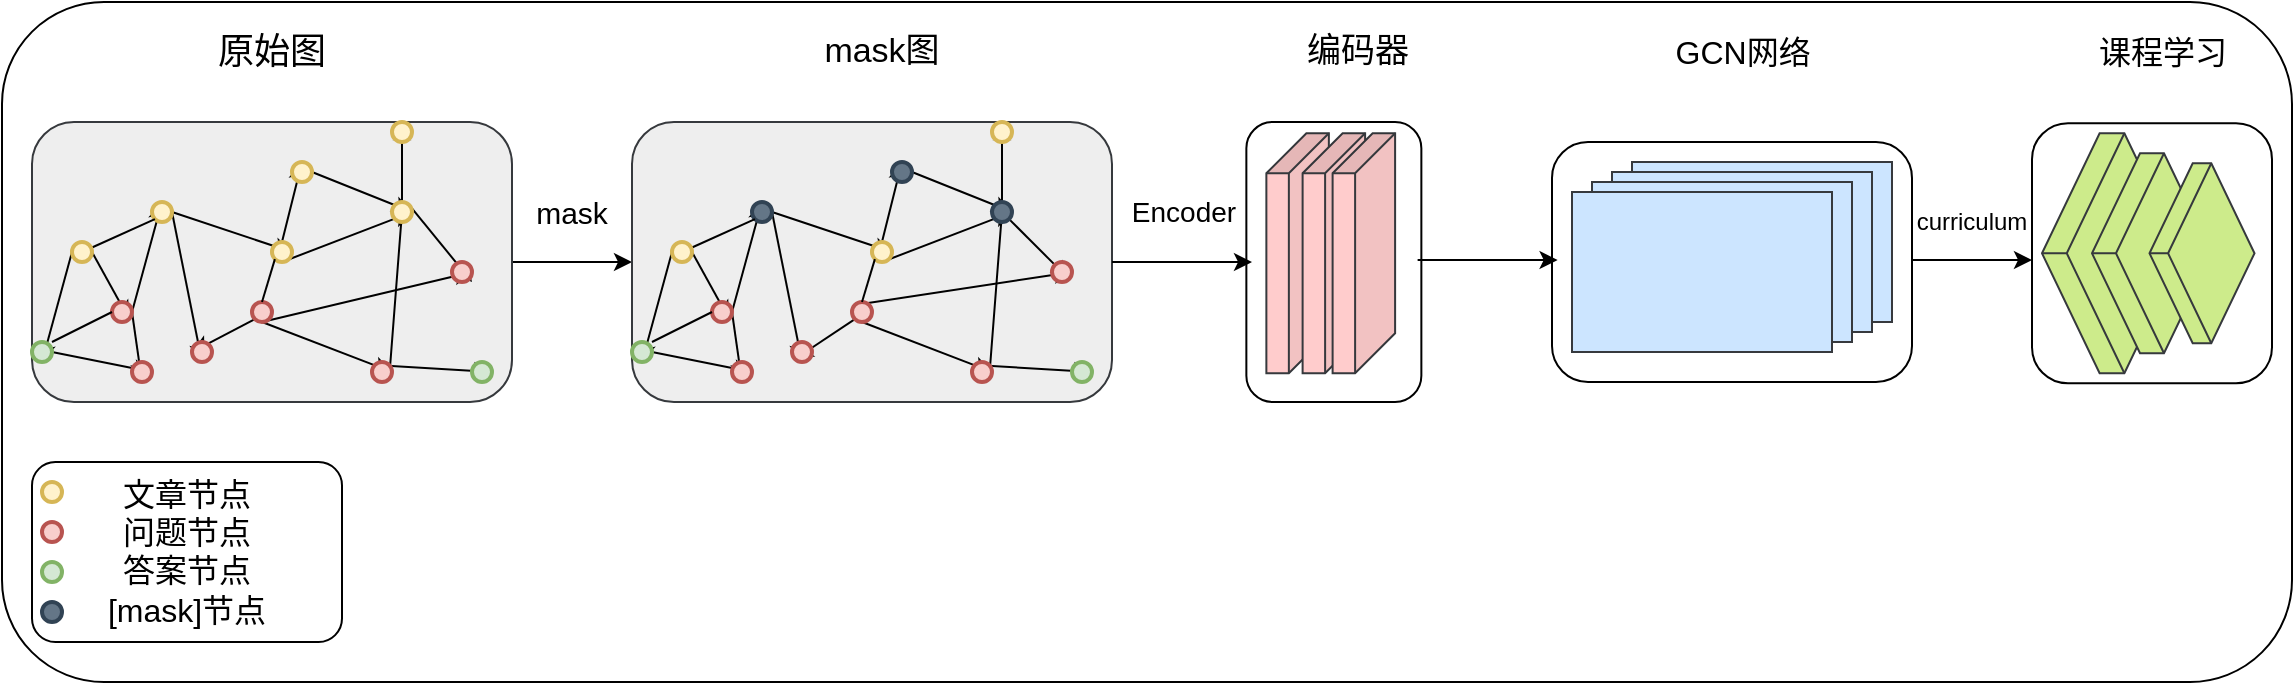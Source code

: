 <mxfile version="21.7.5" type="github">
  <diagram name="第 1 页" id="wDbDpStmYLckKzjeNHgZ">
    <mxGraphModel dx="2074" dy="1142" grid="1" gridSize="10" guides="1" tooltips="1" connect="1" arrows="0" fold="1" page="1" pageScale="1" pageWidth="1169" pageHeight="1654" math="0" shadow="0">
      <root>
        <mxCell id="0" />
        <mxCell id="1" parent="0" />
        <mxCell id="9A0n83xCOpQtDjJIcSjp-189" value="" style="rounded=1;whiteSpace=wrap;html=1;" vertex="1" parent="1">
          <mxGeometry x="5" y="130" width="1145" height="340" as="geometry" />
        </mxCell>
        <mxCell id="9A0n83xCOpQtDjJIcSjp-182" value="" style="rounded=1;whiteSpace=wrap;html=1;" vertex="1" parent="1">
          <mxGeometry x="1020" y="190.63" width="120" height="130" as="geometry" />
        </mxCell>
        <mxCell id="9A0n83xCOpQtDjJIcSjp-173" value="" style="rounded=1;whiteSpace=wrap;html=1;" vertex="1" parent="1">
          <mxGeometry x="780" y="200" width="180" height="120" as="geometry" />
        </mxCell>
        <mxCell id="9A0n83xCOpQtDjJIcSjp-152" value="" style="rounded=1;whiteSpace=wrap;html=1;" vertex="1" parent="1">
          <mxGeometry x="627.18" y="190" width="87.5" height="140" as="geometry" />
        </mxCell>
        <mxCell id="9A0n83xCOpQtDjJIcSjp-109" style="edgeStyle=none;rounded=0;orthogonalLoop=1;jettySize=auto;html=1;exitX=1;exitY=0.5;exitDx=0;exitDy=0;entryX=0;entryY=0.5;entryDx=0;entryDy=0;" edge="1" parent="1" source="9A0n83xCOpQtDjJIcSjp-106" target="9A0n83xCOpQtDjJIcSjp-110">
          <mxGeometry relative="1" as="geometry">
            <mxPoint x="310" y="256" as="targetPoint" />
            <mxPoint x="270" y="256" as="sourcePoint" />
          </mxGeometry>
        </mxCell>
        <mxCell id="9A0n83xCOpQtDjJIcSjp-106" value="" style="rounded=1;whiteSpace=wrap;html=1;fillColor=#eeeeee;strokeColor=#36393d;" vertex="1" parent="1">
          <mxGeometry x="20" y="190" width="240" height="140" as="geometry" />
        </mxCell>
        <mxCell id="9A0n83xCOpQtDjJIcSjp-24" value="&lt;font style=&quot;font-size: 16px;&quot;&gt;文章节点&lt;br&gt;问题节点&lt;br&gt;答案节点&lt;br&gt;[mask]节点&lt;br&gt;&lt;br&gt;&lt;/font&gt;" style="rounded=1;whiteSpace=wrap;html=1;arcSize=13;verticalAlign=top;align=center;" vertex="1" parent="1">
          <mxGeometry x="20" y="360" width="155" height="90" as="geometry" />
        </mxCell>
        <mxCell id="9A0n83xCOpQtDjJIcSjp-25" style="edgeStyle=none;rounded=0;orthogonalLoop=1;jettySize=auto;html=1;exitX=1;exitY=0.5;exitDx=0;exitDy=0;exitPerimeter=0;entryX=0.855;entryY=0.855;entryDx=0;entryDy=0;entryPerimeter=0;spacingRight=0;" edge="1" parent="1" source="9A0n83xCOpQtDjJIcSjp-1" target="9A0n83xCOpQtDjJIcSjp-2">
          <mxGeometry relative="1" as="geometry" />
        </mxCell>
        <mxCell id="9A0n83xCOpQtDjJIcSjp-41" style="edgeStyle=none;rounded=0;orthogonalLoop=1;jettySize=auto;html=1;exitX=0;exitY=0.5;exitDx=0;exitDy=0;exitPerimeter=0;entryX=0.5;entryY=1;entryDx=0;entryDy=0;entryPerimeter=0;spacingRight=0;" edge="1" parent="1" source="9A0n83xCOpQtDjJIcSjp-1" target="9A0n83xCOpQtDjJIcSjp-3">
          <mxGeometry relative="1" as="geometry" />
        </mxCell>
        <mxCell id="9A0n83xCOpQtDjJIcSjp-42" style="edgeStyle=none;rounded=0;orthogonalLoop=1;jettySize=auto;html=1;exitX=1;exitY=0.5;exitDx=0;exitDy=0;exitPerimeter=0;entryX=0.5;entryY=1;entryDx=0;entryDy=0;entryPerimeter=0;spacingRight=0;" edge="1" parent="1" source="9A0n83xCOpQtDjJIcSjp-2" target="9A0n83xCOpQtDjJIcSjp-8">
          <mxGeometry relative="1" as="geometry" />
        </mxCell>
        <mxCell id="9A0n83xCOpQtDjJIcSjp-99" style="edgeStyle=none;rounded=0;orthogonalLoop=1;jettySize=auto;html=1;exitX=1;exitY=0.5;exitDx=0;exitDy=0;exitPerimeter=0;entryX=0.5;entryY=0;entryDx=0;entryDy=0;entryPerimeter=0;" edge="1" parent="1" source="9A0n83xCOpQtDjJIcSjp-2" target="9A0n83xCOpQtDjJIcSjp-4">
          <mxGeometry relative="1" as="geometry" />
        </mxCell>
        <mxCell id="9A0n83xCOpQtDjJIcSjp-2" value="" style="strokeWidth=2;html=1;shape=mxgraph.flowchart.start_2;whiteSpace=wrap;spacingRight=0;fillColor=#f8cecc;strokeColor=#b85450;" vertex="1" parent="1">
          <mxGeometry x="60" y="280" width="10" height="10" as="geometry" />
        </mxCell>
        <mxCell id="9A0n83xCOpQtDjJIcSjp-31" style="edgeStyle=none;rounded=0;orthogonalLoop=1;jettySize=auto;html=1;exitX=1;exitY=0.5;exitDx=0;exitDy=0;exitPerimeter=0;entryX=1;entryY=0.5;entryDx=0;entryDy=0;entryPerimeter=0;spacingRight=0;" edge="1" parent="1" source="9A0n83xCOpQtDjJIcSjp-3" target="9A0n83xCOpQtDjJIcSjp-8">
          <mxGeometry relative="1" as="geometry" />
        </mxCell>
        <mxCell id="9A0n83xCOpQtDjJIcSjp-3" value="" style="strokeWidth=2;html=1;shape=mxgraph.flowchart.start_2;whiteSpace=wrap;spacingRight=0;fillColor=#d5e8d4;strokeColor=#82b366;" vertex="1" parent="1">
          <mxGeometry x="20" y="300" width="10" height="10" as="geometry" />
        </mxCell>
        <mxCell id="9A0n83xCOpQtDjJIcSjp-44" style="edgeStyle=none;rounded=0;orthogonalLoop=1;jettySize=auto;html=1;exitX=1;exitY=0.5;exitDx=0;exitDy=0;exitPerimeter=0;entryX=1;entryY=0.5;entryDx=0;entryDy=0;entryPerimeter=0;" edge="1" parent="1" source="9A0n83xCOpQtDjJIcSjp-4" target="9A0n83xCOpQtDjJIcSjp-6">
          <mxGeometry relative="1" as="geometry" />
        </mxCell>
        <mxCell id="9A0n83xCOpQtDjJIcSjp-101" style="edgeStyle=none;rounded=0;orthogonalLoop=1;jettySize=auto;html=1;exitX=1;exitY=0.5;exitDx=0;exitDy=0;exitPerimeter=0;entryX=0.5;entryY=1;entryDx=0;entryDy=0;entryPerimeter=0;" edge="1" parent="1" source="9A0n83xCOpQtDjJIcSjp-4" target="9A0n83xCOpQtDjJIcSjp-100">
          <mxGeometry relative="1" as="geometry">
            <mxPoint x="105" y="305" as="targetPoint" />
          </mxGeometry>
        </mxCell>
        <mxCell id="9A0n83xCOpQtDjJIcSjp-4" value="" style="strokeWidth=2;html=1;shape=mxgraph.flowchart.start_2;whiteSpace=wrap;spacingRight=0;fillColor=#fff2cc;strokeColor=#d6b656;" vertex="1" parent="1">
          <mxGeometry x="80" y="230" width="10" height="10" as="geometry" />
        </mxCell>
        <mxCell id="9A0n83xCOpQtDjJIcSjp-51" style="edgeStyle=none;rounded=0;orthogonalLoop=1;jettySize=auto;html=1;exitX=0.5;exitY=1;exitDx=0;exitDy=0;exitPerimeter=0;entryX=1;entryY=0.5;entryDx=0;entryDy=0;entryPerimeter=0;" edge="1" parent="1" source="9A0n83xCOpQtDjJIcSjp-5" target="9A0n83xCOpQtDjJIcSjp-46">
          <mxGeometry relative="1" as="geometry" />
        </mxCell>
        <mxCell id="9A0n83xCOpQtDjJIcSjp-102" style="edgeStyle=none;rounded=0;orthogonalLoop=1;jettySize=auto;html=1;exitX=0.145;exitY=0.855;exitDx=0;exitDy=0;exitPerimeter=0;entryX=0;entryY=0.5;entryDx=0;entryDy=0;entryPerimeter=0;" edge="1" parent="1" source="9A0n83xCOpQtDjJIcSjp-5" target="9A0n83xCOpQtDjJIcSjp-100">
          <mxGeometry relative="1" as="geometry">
            <mxPoint x="105" y="310" as="targetPoint" />
          </mxGeometry>
        </mxCell>
        <mxCell id="9A0n83xCOpQtDjJIcSjp-108" style="edgeStyle=none;rounded=0;orthogonalLoop=1;jettySize=auto;html=1;exitX=0.5;exitY=1;exitDx=0;exitDy=0;exitPerimeter=0;" edge="1" parent="1" source="9A0n83xCOpQtDjJIcSjp-5">
          <mxGeometry relative="1" as="geometry">
            <mxPoint x="240" y="265" as="targetPoint" />
          </mxGeometry>
        </mxCell>
        <mxCell id="9A0n83xCOpQtDjJIcSjp-5" value="" style="strokeWidth=2;html=1;shape=mxgraph.flowchart.start_2;whiteSpace=wrap;fillColor=#f8cecc;strokeColor=#b85450;" vertex="1" parent="1">
          <mxGeometry x="130" y="280" width="10" height="10" as="geometry" />
        </mxCell>
        <mxCell id="9A0n83xCOpQtDjJIcSjp-40" style="edgeStyle=none;rounded=0;orthogonalLoop=1;jettySize=auto;html=1;exitX=0.5;exitY=0;exitDx=0;exitDy=0;exitPerimeter=0;entryX=0.5;entryY=0;entryDx=0;entryDy=0;entryPerimeter=0;" edge="1" parent="1" source="9A0n83xCOpQtDjJIcSjp-6" target="9A0n83xCOpQtDjJIcSjp-7">
          <mxGeometry relative="1" as="geometry" />
        </mxCell>
        <mxCell id="9A0n83xCOpQtDjJIcSjp-54" style="edgeStyle=none;rounded=0;orthogonalLoop=1;jettySize=auto;html=1;exitX=0.5;exitY=1;exitDx=0;exitDy=0;exitPerimeter=0;entryX=1;entryY=0.5;entryDx=0;entryDy=0;entryPerimeter=0;" edge="1" parent="1" source="9A0n83xCOpQtDjJIcSjp-6" target="9A0n83xCOpQtDjJIcSjp-47">
          <mxGeometry relative="1" as="geometry" />
        </mxCell>
        <mxCell id="9A0n83xCOpQtDjJIcSjp-6" value="" style="strokeWidth=2;html=1;shape=mxgraph.flowchart.start_2;whiteSpace=wrap;fillColor=#fff2cc;strokeColor=#d6b656;" vertex="1" parent="1">
          <mxGeometry x="140" y="250" width="10" height="10" as="geometry" />
        </mxCell>
        <mxCell id="9A0n83xCOpQtDjJIcSjp-52" style="edgeStyle=none;rounded=0;orthogonalLoop=1;jettySize=auto;html=1;exitX=1;exitY=0.5;exitDx=0;exitDy=0;exitPerimeter=0;entryX=1;entryY=0.5;entryDx=0;entryDy=0;entryPerimeter=0;" edge="1" parent="1" source="9A0n83xCOpQtDjJIcSjp-7" target="9A0n83xCOpQtDjJIcSjp-47">
          <mxGeometry relative="1" as="geometry" />
        </mxCell>
        <mxCell id="9A0n83xCOpQtDjJIcSjp-7" value="" style="strokeWidth=2;html=1;shape=mxgraph.flowchart.start_2;whiteSpace=wrap;fillColor=#fff2cc;strokeColor=#d6b656;" vertex="1" parent="1">
          <mxGeometry x="150" y="210" width="10" height="10" as="geometry" />
        </mxCell>
        <mxCell id="9A0n83xCOpQtDjJIcSjp-8" value="" style="strokeWidth=2;html=1;shape=mxgraph.flowchart.start_2;whiteSpace=wrap;spacingRight=0;fillColor=#f8cecc;strokeColor=#b85450;" vertex="1" parent="1">
          <mxGeometry x="70" y="310" width="10" height="10" as="geometry" />
        </mxCell>
        <mxCell id="9A0n83xCOpQtDjJIcSjp-22" value="" style="endArrow=none;html=1;rounded=0;entryX=0.145;entryY=0.855;entryDx=0;entryDy=0;entryPerimeter=0;spacingRight=0;" edge="1" parent="1" source="9A0n83xCOpQtDjJIcSjp-1" target="9A0n83xCOpQtDjJIcSjp-4">
          <mxGeometry width="50" height="50" relative="1" as="geometry">
            <mxPoint x="30" y="260" as="sourcePoint" />
            <mxPoint x="80" y="210" as="targetPoint" />
          </mxGeometry>
        </mxCell>
        <mxCell id="9A0n83xCOpQtDjJIcSjp-28" value="" style="endArrow=none;html=1;rounded=0;entryX=0;entryY=0.5;entryDx=0;entryDy=0;entryPerimeter=0;spacingRight=0;" edge="1" parent="1" target="9A0n83xCOpQtDjJIcSjp-2">
          <mxGeometry width="50" height="50" relative="1" as="geometry">
            <mxPoint x="30" y="300" as="sourcePoint" />
            <mxPoint x="70" y="260" as="targetPoint" />
          </mxGeometry>
        </mxCell>
        <mxCell id="9A0n83xCOpQtDjJIcSjp-29" value="" style="endArrow=none;html=1;rounded=0;entryX=0.145;entryY=0.855;entryDx=0;entryDy=0;entryPerimeter=0;exitX=0.5;exitY=0;exitDx=0;exitDy=0;exitPerimeter=0;" edge="1" parent="1" source="9A0n83xCOpQtDjJIcSjp-5" target="9A0n83xCOpQtDjJIcSjp-6">
          <mxGeometry width="50" height="50" relative="1" as="geometry">
            <mxPoint x="74" y="320" as="sourcePoint" />
            <mxPoint x="130" y="259" as="targetPoint" />
            <Array as="points">
              <mxPoint x="135" y="280" />
            </Array>
          </mxGeometry>
        </mxCell>
        <mxCell id="9A0n83xCOpQtDjJIcSjp-55" style="edgeStyle=none;rounded=0;orthogonalLoop=1;jettySize=auto;html=1;exitX=0.855;exitY=0.855;exitDx=0;exitDy=0;exitPerimeter=0;entryX=0.855;entryY=0.145;entryDx=0;entryDy=0;entryPerimeter=0;" edge="1" parent="1" source="9A0n83xCOpQtDjJIcSjp-46" target="9A0n83xCOpQtDjJIcSjp-47">
          <mxGeometry relative="1" as="geometry">
            <Array as="points">
              <mxPoint x="205" y="235" />
            </Array>
          </mxGeometry>
        </mxCell>
        <mxCell id="9A0n83xCOpQtDjJIcSjp-64" style="edgeStyle=none;rounded=0;orthogonalLoop=1;jettySize=auto;html=1;exitX=0.145;exitY=0.145;exitDx=0;exitDy=0;exitPerimeter=0;entryX=1;entryY=0.5;entryDx=0;entryDy=0;entryPerimeter=0;" edge="1" parent="1" source="9A0n83xCOpQtDjJIcSjp-46" target="9A0n83xCOpQtDjJIcSjp-50">
          <mxGeometry relative="1" as="geometry" />
        </mxCell>
        <mxCell id="9A0n83xCOpQtDjJIcSjp-46" value="" style="strokeWidth=2;html=1;shape=mxgraph.flowchart.start_2;whiteSpace=wrap;fillColor=#f8cecc;strokeColor=#b85450;" vertex="1" parent="1">
          <mxGeometry x="190" y="310" width="10" height="10" as="geometry" />
        </mxCell>
        <mxCell id="9A0n83xCOpQtDjJIcSjp-60" style="edgeStyle=none;rounded=0;orthogonalLoop=1;jettySize=auto;html=1;exitX=0.5;exitY=0;exitDx=0;exitDy=0;exitPerimeter=0;entryX=0.5;entryY=0;entryDx=0;entryDy=0;entryPerimeter=0;" edge="1" parent="1" source="9A0n83xCOpQtDjJIcSjp-47" target="9A0n83xCOpQtDjJIcSjp-48">
          <mxGeometry relative="1" as="geometry" />
        </mxCell>
        <mxCell id="9A0n83xCOpQtDjJIcSjp-65" style="edgeStyle=none;rounded=0;orthogonalLoop=1;jettySize=auto;html=1;exitX=0.855;exitY=0.145;exitDx=0;exitDy=0;exitPerimeter=0;" edge="1" parent="1" source="9A0n83xCOpQtDjJIcSjp-47">
          <mxGeometry relative="1" as="geometry">
            <mxPoint x="240" y="270" as="targetPoint" />
          </mxGeometry>
        </mxCell>
        <mxCell id="9A0n83xCOpQtDjJIcSjp-47" value="" style="strokeWidth=2;html=1;shape=mxgraph.flowchart.start_2;whiteSpace=wrap;fillColor=#fff2cc;strokeColor=#d6b656;" vertex="1" parent="1">
          <mxGeometry x="200" y="230" width="10" height="10" as="geometry" />
        </mxCell>
        <mxCell id="9A0n83xCOpQtDjJIcSjp-48" value="" style="strokeWidth=2;html=1;shape=mxgraph.flowchart.start_2;whiteSpace=wrap;fillColor=#fff2cc;strokeColor=#d6b656;" vertex="1" parent="1">
          <mxGeometry x="200" y="190" width="10" height="10" as="geometry" />
        </mxCell>
        <mxCell id="9A0n83xCOpQtDjJIcSjp-49" value="" style="strokeWidth=2;html=1;shape=mxgraph.flowchart.start_2;whiteSpace=wrap;fillColor=#f8cecc;strokeColor=#b85450;" vertex="1" parent="1">
          <mxGeometry x="230" y="260" width="10" height="10" as="geometry" />
        </mxCell>
        <mxCell id="9A0n83xCOpQtDjJIcSjp-50" value="" style="strokeWidth=2;html=1;shape=mxgraph.flowchart.start_2;whiteSpace=wrap;fillColor=#d5e8d4;strokeColor=#82b366;" vertex="1" parent="1">
          <mxGeometry x="240" y="310" width="10" height="10" as="geometry" />
        </mxCell>
        <mxCell id="9A0n83xCOpQtDjJIcSjp-1" value="" style="strokeWidth=2;html=1;shape=mxgraph.flowchart.start_2;whiteSpace=wrap;spacingRight=0;fillColor=#fff2cc;strokeColor=#d6b656;" vertex="1" parent="1">
          <mxGeometry x="40" y="250" width="10" height="10" as="geometry" />
        </mxCell>
        <mxCell id="9A0n83xCOpQtDjJIcSjp-100" value="" style="strokeWidth=2;html=1;shape=mxgraph.flowchart.start_2;whiteSpace=wrap;spacingRight=0;fillColor=#f8cecc;strokeColor=#b85450;" vertex="1" parent="1">
          <mxGeometry x="100" y="300" width="10" height="10" as="geometry" />
        </mxCell>
        <mxCell id="9A0n83xCOpQtDjJIcSjp-103" value="" style="strokeWidth=2;html=1;shape=mxgraph.flowchart.start_2;whiteSpace=wrap;spacingRight=0;fillColor=#f8cecc;strokeColor=#b85450;" vertex="1" parent="1">
          <mxGeometry x="25" y="390" width="10" height="10" as="geometry" />
        </mxCell>
        <mxCell id="9A0n83xCOpQtDjJIcSjp-104" value="" style="strokeWidth=2;html=1;shape=mxgraph.flowchart.start_2;whiteSpace=wrap;spacingRight=0;fillColor=#fff2cc;strokeColor=#d6b656;" vertex="1" parent="1">
          <mxGeometry x="25" y="370" width="10" height="10" as="geometry" />
        </mxCell>
        <mxCell id="9A0n83xCOpQtDjJIcSjp-105" value="" style="strokeWidth=2;html=1;shape=mxgraph.flowchart.start_2;whiteSpace=wrap;spacingRight=0;fillColor=#d5e8d4;strokeColor=#82b366;" vertex="1" parent="1">
          <mxGeometry x="25" y="410" width="10" height="10" as="geometry" />
        </mxCell>
        <mxCell id="9A0n83xCOpQtDjJIcSjp-110" value="" style="rounded=1;whiteSpace=wrap;html=1;fillColor=#eeeeee;strokeColor=#36393d;" vertex="1" parent="1">
          <mxGeometry x="320" y="190" width="240" height="140" as="geometry" />
        </mxCell>
        <mxCell id="9A0n83xCOpQtDjJIcSjp-111" style="edgeStyle=none;rounded=0;orthogonalLoop=1;jettySize=auto;html=1;exitX=1;exitY=0.5;exitDx=0;exitDy=0;exitPerimeter=0;entryX=0.855;entryY=0.855;entryDx=0;entryDy=0;entryPerimeter=0;spacingRight=0;" edge="1" parent="1" source="9A0n83xCOpQtDjJIcSjp-143" target="9A0n83xCOpQtDjJIcSjp-115">
          <mxGeometry relative="1" as="geometry" />
        </mxCell>
        <mxCell id="9A0n83xCOpQtDjJIcSjp-112" style="edgeStyle=none;rounded=0;orthogonalLoop=1;jettySize=auto;html=1;exitX=0;exitY=0.5;exitDx=0;exitDy=0;exitPerimeter=0;entryX=0.5;entryY=1;entryDx=0;entryDy=0;entryPerimeter=0;spacingRight=0;" edge="1" parent="1" source="9A0n83xCOpQtDjJIcSjp-143" target="9A0n83xCOpQtDjJIcSjp-117">
          <mxGeometry relative="1" as="geometry" />
        </mxCell>
        <mxCell id="9A0n83xCOpQtDjJIcSjp-113" style="edgeStyle=none;rounded=0;orthogonalLoop=1;jettySize=auto;html=1;exitX=1;exitY=0.5;exitDx=0;exitDy=0;exitPerimeter=0;entryX=0.5;entryY=1;entryDx=0;entryDy=0;entryPerimeter=0;spacingRight=0;" edge="1" parent="1" source="9A0n83xCOpQtDjJIcSjp-115" target="9A0n83xCOpQtDjJIcSjp-130">
          <mxGeometry relative="1" as="geometry" />
        </mxCell>
        <mxCell id="9A0n83xCOpQtDjJIcSjp-114" style="edgeStyle=none;rounded=0;orthogonalLoop=1;jettySize=auto;html=1;exitX=1;exitY=0.5;exitDx=0;exitDy=0;exitPerimeter=0;entryX=0.5;entryY=0;entryDx=0;entryDy=0;entryPerimeter=0;" edge="1" parent="1" source="9A0n83xCOpQtDjJIcSjp-115" target="9A0n83xCOpQtDjJIcSjp-120">
          <mxGeometry relative="1" as="geometry" />
        </mxCell>
        <mxCell id="9A0n83xCOpQtDjJIcSjp-115" value="" style="strokeWidth=2;html=1;shape=mxgraph.flowchart.start_2;whiteSpace=wrap;spacingRight=0;fillColor=#f8cecc;strokeColor=#b85450;" vertex="1" parent="1">
          <mxGeometry x="360" y="280" width="10" height="10" as="geometry" />
        </mxCell>
        <mxCell id="9A0n83xCOpQtDjJIcSjp-116" style="edgeStyle=none;rounded=0;orthogonalLoop=1;jettySize=auto;html=1;exitX=1;exitY=0.5;exitDx=0;exitDy=0;exitPerimeter=0;entryX=1;entryY=0.5;entryDx=0;entryDy=0;entryPerimeter=0;spacingRight=0;" edge="1" parent="1" source="9A0n83xCOpQtDjJIcSjp-117" target="9A0n83xCOpQtDjJIcSjp-130">
          <mxGeometry relative="1" as="geometry" />
        </mxCell>
        <mxCell id="9A0n83xCOpQtDjJIcSjp-117" value="" style="strokeWidth=2;html=1;shape=mxgraph.flowchart.start_2;whiteSpace=wrap;spacingRight=0;fillColor=#d5e8d4;strokeColor=#82b366;" vertex="1" parent="1">
          <mxGeometry x="320" y="300" width="10" height="10" as="geometry" />
        </mxCell>
        <mxCell id="9A0n83xCOpQtDjJIcSjp-118" style="edgeStyle=none;rounded=0;orthogonalLoop=1;jettySize=auto;html=1;exitX=1;exitY=0.5;exitDx=0;exitDy=0;exitPerimeter=0;entryX=1;entryY=0.5;entryDx=0;entryDy=0;entryPerimeter=0;" edge="1" parent="1" source="9A0n83xCOpQtDjJIcSjp-120" target="9A0n83xCOpQtDjJIcSjp-127">
          <mxGeometry relative="1" as="geometry" />
        </mxCell>
        <mxCell id="9A0n83xCOpQtDjJIcSjp-119" style="edgeStyle=none;rounded=0;orthogonalLoop=1;jettySize=auto;html=1;exitX=1;exitY=0.5;exitDx=0;exitDy=0;exitPerimeter=0;entryX=0.5;entryY=1;entryDx=0;entryDy=0;entryPerimeter=0;" edge="1" parent="1" source="9A0n83xCOpQtDjJIcSjp-120" target="9A0n83xCOpQtDjJIcSjp-144">
          <mxGeometry relative="1" as="geometry" />
        </mxCell>
        <mxCell id="9A0n83xCOpQtDjJIcSjp-120" value="" style="strokeWidth=2;html=1;shape=mxgraph.flowchart.start_2;whiteSpace=wrap;spacingRight=0;fillColor=#647687;strokeColor=#314354;fontColor=#ffffff;" vertex="1" parent="1">
          <mxGeometry x="380" y="230" width="10" height="10" as="geometry" />
        </mxCell>
        <mxCell id="9A0n83xCOpQtDjJIcSjp-121" style="edgeStyle=none;rounded=0;orthogonalLoop=1;jettySize=auto;html=1;exitX=0.5;exitY=1;exitDx=0;exitDy=0;exitPerimeter=0;entryX=1;entryY=0.5;entryDx=0;entryDy=0;entryPerimeter=0;" edge="1" parent="1" source="9A0n83xCOpQtDjJIcSjp-124" target="9A0n83xCOpQtDjJIcSjp-136">
          <mxGeometry relative="1" as="geometry" />
        </mxCell>
        <mxCell id="9A0n83xCOpQtDjJIcSjp-122" style="edgeStyle=none;rounded=0;orthogonalLoop=1;jettySize=auto;html=1;exitX=0.145;exitY=0.855;exitDx=0;exitDy=0;exitPerimeter=0;entryX=0.145;entryY=0.855;entryDx=0;entryDy=0;entryPerimeter=0;" edge="1" parent="1" source="9A0n83xCOpQtDjJIcSjp-124" target="9A0n83xCOpQtDjJIcSjp-144">
          <mxGeometry relative="1" as="geometry" />
        </mxCell>
        <mxCell id="9A0n83xCOpQtDjJIcSjp-148" style="edgeStyle=none;rounded=0;orthogonalLoop=1;jettySize=auto;html=1;exitX=0.145;exitY=0.145;exitDx=0;exitDy=0;exitPerimeter=0;entryX=1;entryY=0.5;entryDx=0;entryDy=0;entryPerimeter=0;" edge="1" parent="1" source="9A0n83xCOpQtDjJIcSjp-124" target="9A0n83xCOpQtDjJIcSjp-141">
          <mxGeometry relative="1" as="geometry" />
        </mxCell>
        <mxCell id="9A0n83xCOpQtDjJIcSjp-124" value="" style="strokeWidth=2;html=1;shape=mxgraph.flowchart.start_2;whiteSpace=wrap;fillColor=#f8cecc;strokeColor=#b85450;" vertex="1" parent="1">
          <mxGeometry x="430" y="280" width="10" height="10" as="geometry" />
        </mxCell>
        <mxCell id="9A0n83xCOpQtDjJIcSjp-125" style="edgeStyle=none;rounded=0;orthogonalLoop=1;jettySize=auto;html=1;exitX=0.5;exitY=0;exitDx=0;exitDy=0;exitPerimeter=0;entryX=0.5;entryY=0;entryDx=0;entryDy=0;entryPerimeter=0;" edge="1" parent="1" source="9A0n83xCOpQtDjJIcSjp-127" target="9A0n83xCOpQtDjJIcSjp-129">
          <mxGeometry relative="1" as="geometry" />
        </mxCell>
        <mxCell id="9A0n83xCOpQtDjJIcSjp-126" style="edgeStyle=none;rounded=0;orthogonalLoop=1;jettySize=auto;html=1;exitX=0.5;exitY=1;exitDx=0;exitDy=0;exitPerimeter=0;entryX=1;entryY=0.5;entryDx=0;entryDy=0;entryPerimeter=0;" edge="1" parent="1" source="9A0n83xCOpQtDjJIcSjp-127" target="9A0n83xCOpQtDjJIcSjp-139">
          <mxGeometry relative="1" as="geometry" />
        </mxCell>
        <mxCell id="9A0n83xCOpQtDjJIcSjp-127" value="" style="strokeWidth=2;html=1;shape=mxgraph.flowchart.start_2;whiteSpace=wrap;fillColor=#fff2cc;strokeColor=#d6b656;" vertex="1" parent="1">
          <mxGeometry x="440" y="250" width="10" height="10" as="geometry" />
        </mxCell>
        <mxCell id="9A0n83xCOpQtDjJIcSjp-128" style="edgeStyle=none;rounded=0;orthogonalLoop=1;jettySize=auto;html=1;exitX=1;exitY=0.5;exitDx=0;exitDy=0;exitPerimeter=0;entryX=1;entryY=0.5;entryDx=0;entryDy=0;entryPerimeter=0;" edge="1" parent="1" source="9A0n83xCOpQtDjJIcSjp-129" target="9A0n83xCOpQtDjJIcSjp-139">
          <mxGeometry relative="1" as="geometry" />
        </mxCell>
        <mxCell id="9A0n83xCOpQtDjJIcSjp-129" value="" style="strokeWidth=2;html=1;shape=mxgraph.flowchart.start_2;whiteSpace=wrap;fillColor=#647687;strokeColor=#314354;fontColor=#ffffff;" vertex="1" parent="1">
          <mxGeometry x="450" y="210" width="10" height="10" as="geometry" />
        </mxCell>
        <mxCell id="9A0n83xCOpQtDjJIcSjp-130" value="" style="strokeWidth=2;html=1;shape=mxgraph.flowchart.start_2;whiteSpace=wrap;spacingRight=0;fillColor=#f8cecc;strokeColor=#b85450;" vertex="1" parent="1">
          <mxGeometry x="370" y="310" width="10" height="10" as="geometry" />
        </mxCell>
        <mxCell id="9A0n83xCOpQtDjJIcSjp-131" value="" style="endArrow=none;html=1;rounded=0;entryX=0.145;entryY=0.855;entryDx=0;entryDy=0;entryPerimeter=0;spacingRight=0;" edge="1" parent="1" source="9A0n83xCOpQtDjJIcSjp-143" target="9A0n83xCOpQtDjJIcSjp-120">
          <mxGeometry width="50" height="50" relative="1" as="geometry">
            <mxPoint x="330" y="260" as="sourcePoint" />
            <mxPoint x="380" y="210" as="targetPoint" />
          </mxGeometry>
        </mxCell>
        <mxCell id="9A0n83xCOpQtDjJIcSjp-132" value="" style="endArrow=none;html=1;rounded=0;entryX=0;entryY=0.5;entryDx=0;entryDy=0;entryPerimeter=0;spacingRight=0;" edge="1" parent="1" target="9A0n83xCOpQtDjJIcSjp-115">
          <mxGeometry width="50" height="50" relative="1" as="geometry">
            <mxPoint x="330" y="300" as="sourcePoint" />
            <mxPoint x="370" y="260" as="targetPoint" />
          </mxGeometry>
        </mxCell>
        <mxCell id="9A0n83xCOpQtDjJIcSjp-133" value="" style="endArrow=none;html=1;rounded=0;entryX=0.145;entryY=0.855;entryDx=0;entryDy=0;entryPerimeter=0;exitX=0.5;exitY=0;exitDx=0;exitDy=0;exitPerimeter=0;" edge="1" parent="1" source="9A0n83xCOpQtDjJIcSjp-124" target="9A0n83xCOpQtDjJIcSjp-127">
          <mxGeometry width="50" height="50" relative="1" as="geometry">
            <mxPoint x="374" y="320" as="sourcePoint" />
            <mxPoint x="430" y="259" as="targetPoint" />
            <Array as="points">
              <mxPoint x="435" y="280" />
            </Array>
          </mxGeometry>
        </mxCell>
        <mxCell id="9A0n83xCOpQtDjJIcSjp-134" style="edgeStyle=none;rounded=0;orthogonalLoop=1;jettySize=auto;html=1;exitX=0.855;exitY=0.855;exitDx=0;exitDy=0;exitPerimeter=0;entryX=0.855;entryY=0.145;entryDx=0;entryDy=0;entryPerimeter=0;" edge="1" parent="1" source="9A0n83xCOpQtDjJIcSjp-136" target="9A0n83xCOpQtDjJIcSjp-139">
          <mxGeometry relative="1" as="geometry">
            <Array as="points">
              <mxPoint x="505" y="235" />
            </Array>
          </mxGeometry>
        </mxCell>
        <mxCell id="9A0n83xCOpQtDjJIcSjp-135" style="edgeStyle=none;rounded=0;orthogonalLoop=1;jettySize=auto;html=1;exitX=0.145;exitY=0.145;exitDx=0;exitDy=0;exitPerimeter=0;entryX=1;entryY=0.5;entryDx=0;entryDy=0;entryPerimeter=0;" edge="1" parent="1" source="9A0n83xCOpQtDjJIcSjp-136" target="9A0n83xCOpQtDjJIcSjp-142">
          <mxGeometry relative="1" as="geometry" />
        </mxCell>
        <mxCell id="9A0n83xCOpQtDjJIcSjp-136" value="" style="strokeWidth=2;html=1;shape=mxgraph.flowchart.start_2;whiteSpace=wrap;fillColor=#f8cecc;strokeColor=#b85450;" vertex="1" parent="1">
          <mxGeometry x="490" y="310" width="10" height="10" as="geometry" />
        </mxCell>
        <mxCell id="9A0n83xCOpQtDjJIcSjp-137" style="edgeStyle=none;rounded=0;orthogonalLoop=1;jettySize=auto;html=1;exitX=0.5;exitY=0;exitDx=0;exitDy=0;exitPerimeter=0;entryX=0.5;entryY=0;entryDx=0;entryDy=0;entryPerimeter=0;" edge="1" parent="1" source="9A0n83xCOpQtDjJIcSjp-139" target="9A0n83xCOpQtDjJIcSjp-140">
          <mxGeometry relative="1" as="geometry" />
        </mxCell>
        <mxCell id="9A0n83xCOpQtDjJIcSjp-147" style="edgeStyle=none;rounded=0;orthogonalLoop=1;jettySize=auto;html=1;exitX=0.855;exitY=0.855;exitDx=0;exitDy=0;exitPerimeter=0;entryX=0.855;entryY=0.855;entryDx=0;entryDy=0;entryPerimeter=0;" edge="1" parent="1" source="9A0n83xCOpQtDjJIcSjp-139" target="9A0n83xCOpQtDjJIcSjp-141">
          <mxGeometry relative="1" as="geometry" />
        </mxCell>
        <mxCell id="9A0n83xCOpQtDjJIcSjp-139" value="" style="strokeWidth=2;html=1;shape=mxgraph.flowchart.start_2;whiteSpace=wrap;fillColor=#647687;strokeColor=#314354;fontColor=#ffffff;" vertex="1" parent="1">
          <mxGeometry x="500" y="230" width="10" height="10" as="geometry" />
        </mxCell>
        <mxCell id="9A0n83xCOpQtDjJIcSjp-140" value="" style="strokeWidth=2;html=1;shape=mxgraph.flowchart.start_2;whiteSpace=wrap;fillColor=#fff2cc;strokeColor=#d6b656;" vertex="1" parent="1">
          <mxGeometry x="500" y="190" width="10" height="10" as="geometry" />
        </mxCell>
        <mxCell id="9A0n83xCOpQtDjJIcSjp-141" value="" style="strokeWidth=2;html=1;shape=mxgraph.flowchart.start_2;whiteSpace=wrap;fillColor=#f8cecc;strokeColor=#b85450;" vertex="1" parent="1">
          <mxGeometry x="530" y="260" width="10" height="10" as="geometry" />
        </mxCell>
        <mxCell id="9A0n83xCOpQtDjJIcSjp-142" value="" style="strokeWidth=2;html=1;shape=mxgraph.flowchart.start_2;whiteSpace=wrap;fillColor=#d5e8d4;strokeColor=#82b366;" vertex="1" parent="1">
          <mxGeometry x="540" y="310" width="10" height="10" as="geometry" />
        </mxCell>
        <mxCell id="9A0n83xCOpQtDjJIcSjp-143" value="" style="strokeWidth=2;html=1;shape=mxgraph.flowchart.start_2;whiteSpace=wrap;spacingRight=0;fillColor=#fff2cc;strokeColor=#d6b656;" vertex="1" parent="1">
          <mxGeometry x="340" y="250" width="10" height="10" as="geometry" />
        </mxCell>
        <mxCell id="9A0n83xCOpQtDjJIcSjp-144" value="" style="strokeWidth=2;html=1;shape=mxgraph.flowchart.start_2;whiteSpace=wrap;spacingRight=0;fillColor=#f8cecc;strokeColor=#b85450;" vertex="1" parent="1">
          <mxGeometry x="400" y="300" width="10" height="10" as="geometry" />
        </mxCell>
        <mxCell id="9A0n83xCOpQtDjJIcSjp-145" value="" style="strokeWidth=2;html=1;shape=mxgraph.flowchart.start_2;whiteSpace=wrap;spacingRight=0;fillColor=#647687;strokeColor=#314354;fontColor=#ffffff;" vertex="1" parent="1">
          <mxGeometry x="25" y="430" width="10" height="10" as="geometry" />
        </mxCell>
        <mxCell id="9A0n83xCOpQtDjJIcSjp-146" style="edgeStyle=none;rounded=0;orthogonalLoop=1;jettySize=auto;html=1;exitX=1;exitY=0.5;exitDx=0;exitDy=0;" edge="1" parent="1" source="9A0n83xCOpQtDjJIcSjp-110">
          <mxGeometry relative="1" as="geometry">
            <mxPoint x="630" y="260" as="targetPoint" />
            <mxPoint x="570" y="254.23" as="sourcePoint" />
          </mxGeometry>
        </mxCell>
        <mxCell id="9A0n83xCOpQtDjJIcSjp-149" value="" style="shape=cube;whiteSpace=wrap;html=1;boundedLbl=1;backgroundOutline=1;darkOpacity=0.05;darkOpacity2=0.1;rotation=90;fillColor=#ffcccc;strokeColor=#36393d;" vertex="1" parent="1">
          <mxGeometry x="592.81" y="240" width="120" height="31.25" as="geometry" />
        </mxCell>
        <mxCell id="9A0n83xCOpQtDjJIcSjp-150" value="" style="shape=cube;whiteSpace=wrap;html=1;boundedLbl=1;backgroundOutline=1;darkOpacity=0.05;darkOpacity2=0.1;rotation=90;fillColor=#ffcccc;strokeColor=#36393d;" vertex="1" parent="1">
          <mxGeometry x="610.93" y="240" width="120" height="31.25" as="geometry" />
        </mxCell>
        <mxCell id="9A0n83xCOpQtDjJIcSjp-151" value="" style="shape=cube;whiteSpace=wrap;html=1;boundedLbl=1;backgroundOutline=1;darkOpacity=0.05;darkOpacity2=0.1;rotation=90;fillColor=#ffcccc;strokeColor=#36393d;" vertex="1" parent="1">
          <mxGeometry x="625.93" y="240" width="120" height="31.25" as="geometry" />
        </mxCell>
        <mxCell id="9A0n83xCOpQtDjJIcSjp-153" value="mask" style="text;strokeColor=none;align=center;fillColor=none;html=1;verticalAlign=middle;whiteSpace=wrap;rounded=0;fontSize=15;" vertex="1" parent="1">
          <mxGeometry x="260" y="220" width="60" height="30" as="geometry" />
        </mxCell>
        <mxCell id="9A0n83xCOpQtDjJIcSjp-156" value="Encoder" style="text;strokeColor=none;align=center;fillColor=none;html=1;verticalAlign=middle;whiteSpace=wrap;rounded=0;fontSize=14;" vertex="1" parent="1">
          <mxGeometry x="565.62" y="220" width="60" height="30" as="geometry" />
        </mxCell>
        <mxCell id="9A0n83xCOpQtDjJIcSjp-157" value="原始图" style="text;strokeColor=none;align=center;fillColor=none;html=1;verticalAlign=middle;whiteSpace=wrap;rounded=0;fontSize=18;" vertex="1" parent="1">
          <mxGeometry x="110" y="140" width="60" height="30" as="geometry" />
        </mxCell>
        <mxCell id="9A0n83xCOpQtDjJIcSjp-158" value="mask图" style="text;strokeColor=none;align=center;fillColor=none;html=1;verticalAlign=middle;whiteSpace=wrap;rounded=0;fontSize=17;" vertex="1" parent="1">
          <mxGeometry x="415" y="140" width="60" height="30" as="geometry" />
        </mxCell>
        <mxCell id="9A0n83xCOpQtDjJIcSjp-159" value="编码器" style="text;strokeColor=none;align=center;fillColor=none;html=1;verticalAlign=middle;whiteSpace=wrap;rounded=0;fontSize=17;" vertex="1" parent="1">
          <mxGeometry x="653.12" y="140" width="60" height="30" as="geometry" />
        </mxCell>
        <mxCell id="9A0n83xCOpQtDjJIcSjp-166" value="" style="verticalLabelPosition=bottom;verticalAlign=top;html=1;shape=mxgraph.basic.rect;fillColor2=none;strokeWidth=1;size=20;indent=5;fillColor=#cce5ff;strokeColor=#36393d;" vertex="1" parent="1">
          <mxGeometry x="820" y="210" width="130" height="80" as="geometry" />
        </mxCell>
        <mxCell id="9A0n83xCOpQtDjJIcSjp-167" value="" style="verticalLabelPosition=bottom;verticalAlign=top;html=1;shape=mxgraph.basic.rect;fillColor2=none;strokeWidth=1;size=20;indent=5;fillColor=#cce5ff;strokeColor=#36393d;" vertex="1" parent="1">
          <mxGeometry x="810" y="215" width="130" height="80" as="geometry" />
        </mxCell>
        <mxCell id="9A0n83xCOpQtDjJIcSjp-168" value="" style="verticalLabelPosition=bottom;verticalAlign=top;html=1;shape=mxgraph.basic.rect;fillColor2=none;strokeWidth=1;size=20;indent=5;fillColor=#cce5ff;strokeColor=#36393d;" vertex="1" parent="1">
          <mxGeometry x="800" y="220" width="130" height="80" as="geometry" />
        </mxCell>
        <mxCell id="9A0n83xCOpQtDjJIcSjp-169" value="" style="verticalLabelPosition=bottom;verticalAlign=top;html=1;shape=mxgraph.basic.rect;fillColor2=none;strokeWidth=1;size=20;indent=5;fillColor=#cce5ff;strokeColor=#36393d;" vertex="1" parent="1">
          <mxGeometry x="790" y="225" width="130" height="80" as="geometry" />
        </mxCell>
        <mxCell id="9A0n83xCOpQtDjJIcSjp-174" style="edgeStyle=none;rounded=0;orthogonalLoop=1;jettySize=auto;html=1;exitX=1;exitY=0.5;exitDx=0;exitDy=0;" edge="1" parent="1">
          <mxGeometry relative="1" as="geometry">
            <mxPoint x="782.81" y="259" as="targetPoint" />
            <mxPoint x="712.81" y="259" as="sourcePoint" />
          </mxGeometry>
        </mxCell>
        <mxCell id="9A0n83xCOpQtDjJIcSjp-177" value="&lt;span style=&quot;white-space: pre; font-size: 16px;&quot;&gt;&#x9;&lt;/span&gt;&lt;span style=&quot;white-space: pre; font-size: 16px;&quot;&gt;&#x9;&lt;/span&gt;GCN网络" style="text;strokeColor=none;align=center;fillColor=none;html=1;verticalAlign=middle;whiteSpace=wrap;rounded=0;fontSize=16;" vertex="1" parent="1">
          <mxGeometry x="760" y="140" width="160" height="30" as="geometry" />
        </mxCell>
        <mxCell id="9A0n83xCOpQtDjJIcSjp-178" value="" style="html=1;whiteSpace=wrap;shape=isoCube2;backgroundOutline=1;isoAngle=15;rotation=90;fillColor=#cdeb8b;strokeColor=#36393d;" vertex="1" parent="1">
          <mxGeometry x="1000" y="220.63" width="120" height="70" as="geometry" />
        </mxCell>
        <mxCell id="9A0n83xCOpQtDjJIcSjp-179" value="" style="html=1;whiteSpace=wrap;shape=isoCube2;backgroundOutline=1;isoAngle=15;rotation=90;fillColor=#cdeb8b;strokeColor=#36393d;" vertex="1" parent="1">
          <mxGeometry x="1030" y="225.63" width="100" height="60" as="geometry" />
        </mxCell>
        <mxCell id="9A0n83xCOpQtDjJIcSjp-180" value="" style="html=1;whiteSpace=wrap;shape=isoCube2;backgroundOutline=1;isoAngle=15;rotation=90;fillColor=#cdeb8b;strokeColor=#36393d;" vertex="1" parent="1">
          <mxGeometry x="1060" y="229.38" width="90" height="52.5" as="geometry" />
        </mxCell>
        <mxCell id="9A0n83xCOpQtDjJIcSjp-181" style="edgeStyle=none;rounded=0;orthogonalLoop=1;jettySize=auto;html=1;exitX=1;exitY=0.5;exitDx=0;exitDy=0;entryX=0;entryY=0.5;entryDx=0;entryDy=0;" edge="1" parent="1">
          <mxGeometry relative="1" as="geometry">
            <mxPoint x="1020" y="259" as="targetPoint" />
            <mxPoint x="960" y="259" as="sourcePoint" />
          </mxGeometry>
        </mxCell>
        <mxCell id="9A0n83xCOpQtDjJIcSjp-186" value="&lt;span style=&quot;white-space: pre; font-size: 16px;&quot;&gt;&#x9;&lt;/span&gt;&lt;span style=&quot;white-space: pre; font-size: 16px;&quot;&gt;&#x9;&lt;/span&gt;课程学习" style="text;strokeColor=none;align=center;fillColor=none;html=1;verticalAlign=middle;whiteSpace=wrap;rounded=0;fontSize=16;" vertex="1" parent="1">
          <mxGeometry x="970" y="140" width="160" height="30" as="geometry" />
        </mxCell>
        <mxCell id="9A0n83xCOpQtDjJIcSjp-188" value="curriculum" style="text;strokeColor=none;align=center;fillColor=none;html=1;verticalAlign=middle;whiteSpace=wrap;rounded=0;fontSize=12;" vertex="1" parent="1">
          <mxGeometry x="970" y="230" width="40" height="20" as="geometry" />
        </mxCell>
      </root>
    </mxGraphModel>
  </diagram>
</mxfile>
